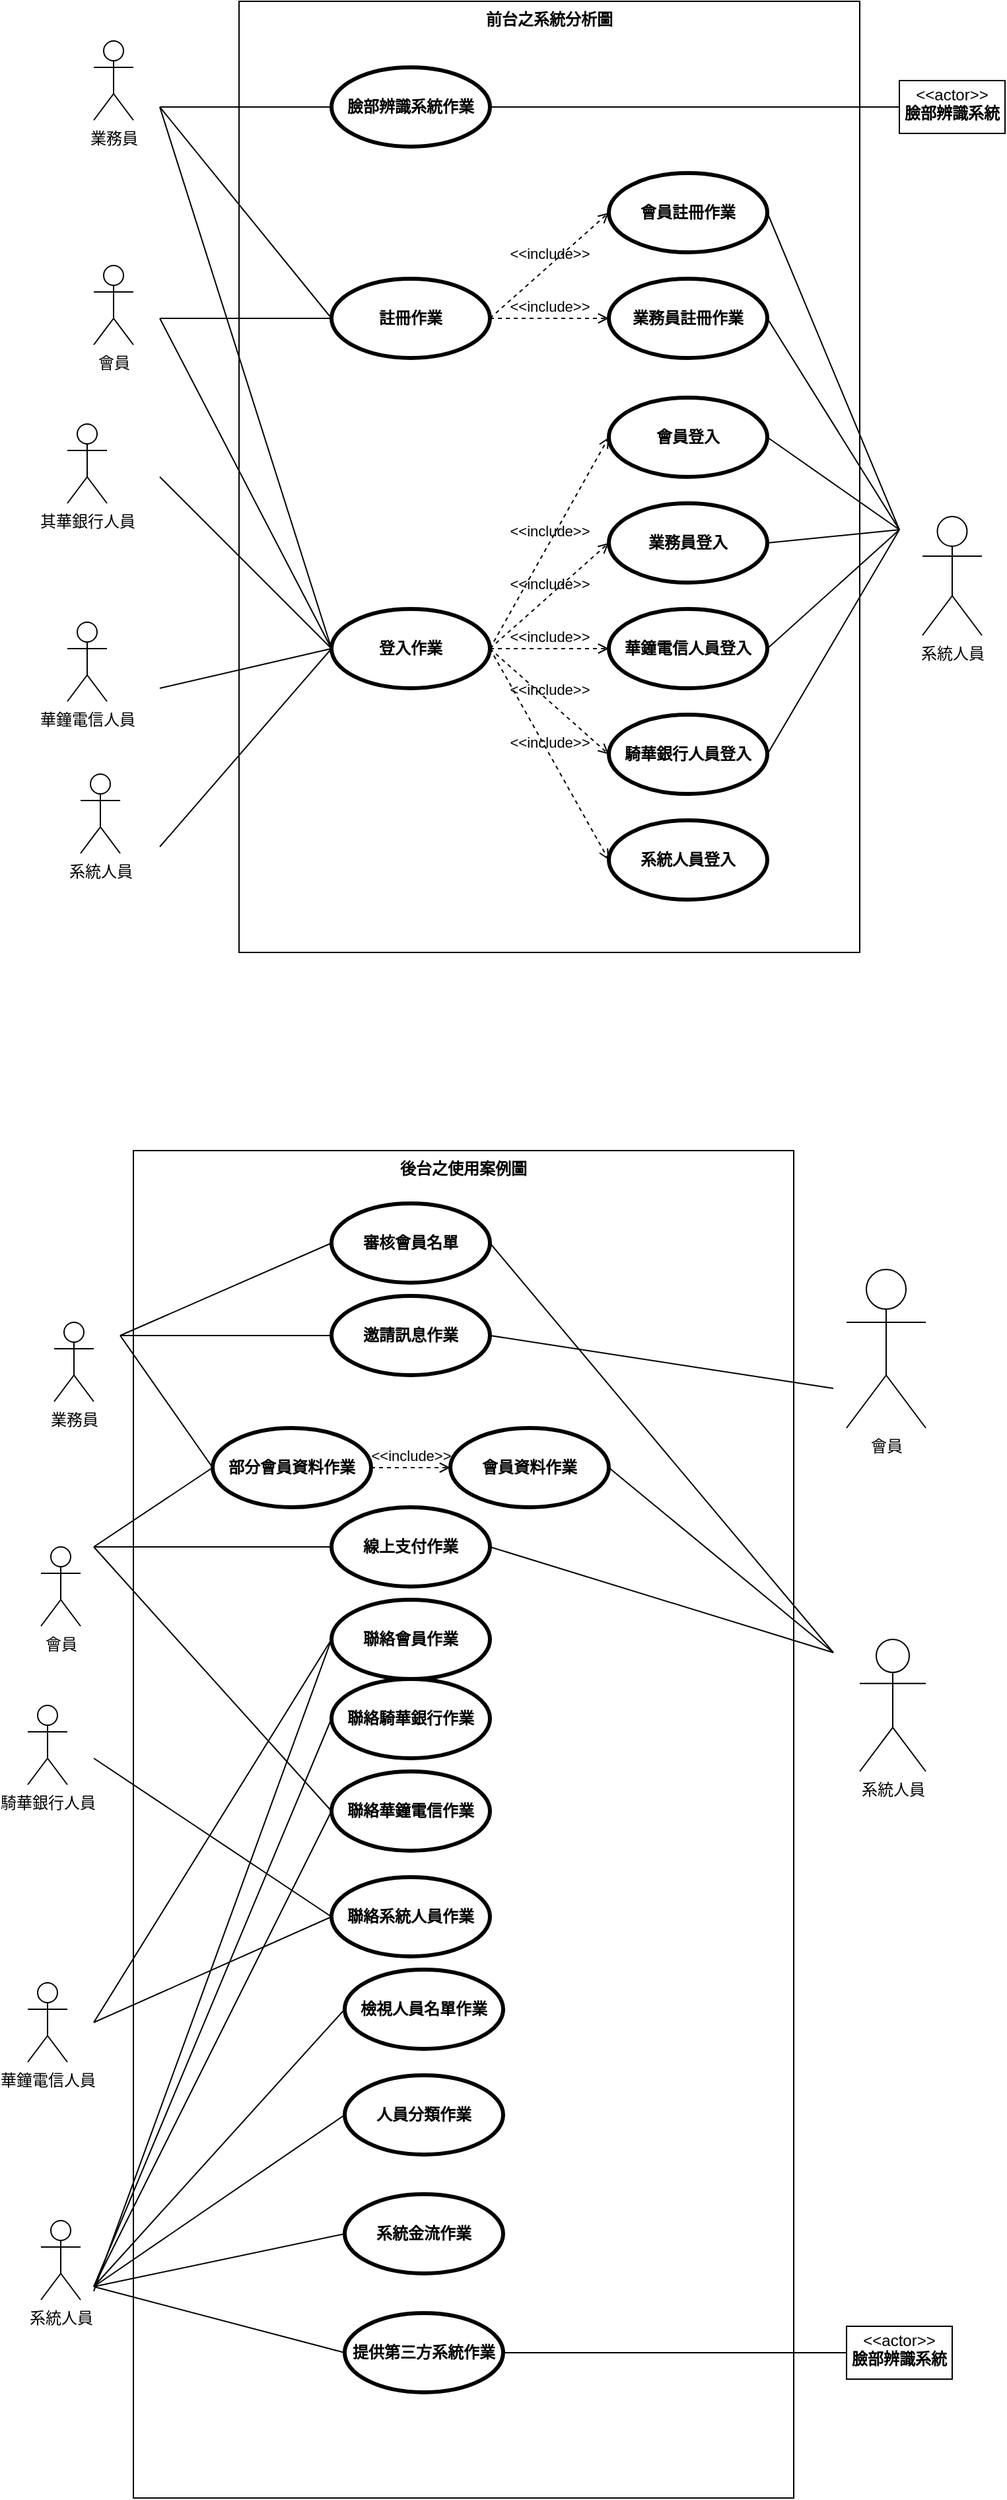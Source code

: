 <mxfile version="17.4.5" type="device" pages="2"><diagram id="V7DGzK6TTjDBdNX_tZ4m" name="(b) 小題"><mxGraphModel dx="2064" dy="663" grid="1" gridSize="10" guides="1" tooltips="1" connect="1" arrows="1" fold="1" page="1" pageScale="1" pageWidth="827" pageHeight="1169" math="0" shadow="0"><root><mxCell id="0"/><mxCell id="1" parent="0"/><mxCell id="oKWN9cTAaH6rFyVli_bK-96" value="後台之使用案例圖" style="shape=rect;html=1;verticalAlign=top;fontStyle=1;whiteSpace=wrap;align=center;" vertex="1" parent="1"><mxGeometry x="100" y="870" width="500" height="1020" as="geometry"/></mxCell><mxCell id="oKWN9cTAaH6rFyVli_bK-46" value="前台之系統分析圖&lt;br&gt;" style="shape=rect;html=1;verticalAlign=top;fontStyle=1;whiteSpace=wrap;align=center;" vertex="1" parent="1"><mxGeometry x="180" width="470" height="720" as="geometry"/></mxCell><mxCell id="oKWN9cTAaH6rFyVli_bK-1" value="華鐘電信人員" style="shape=umlActor;html=1;verticalLabelPosition=bottom;verticalAlign=top;align=center;" vertex="1" parent="1"><mxGeometry x="50" y="470" width="30" height="60" as="geometry"/></mxCell><mxCell id="oKWN9cTAaH6rFyVli_bK-2" value="其華銀行人員" style="shape=umlActor;html=1;verticalLabelPosition=bottom;verticalAlign=top;align=center;" vertex="1" parent="1"><mxGeometry x="50" y="320" width="30" height="60" as="geometry"/></mxCell><mxCell id="oKWN9cTAaH6rFyVli_bK-3" value="業務員" style="shape=umlActor;html=1;verticalLabelPosition=bottom;verticalAlign=top;align=center;" vertex="1" parent="1"><mxGeometry x="70" y="30" width="30" height="60" as="geometry"/></mxCell><mxCell id="oKWN9cTAaH6rFyVli_bK-4" value="系統人員" style="shape=umlActor;html=1;verticalLabelPosition=bottom;verticalAlign=top;align=center;" vertex="1" parent="1"><mxGeometry x="60" y="585" width="30" height="60" as="geometry"/></mxCell><mxCell id="oKWN9cTAaH6rFyVli_bK-5" value="會員" style="shape=umlActor;html=1;verticalLabelPosition=bottom;verticalAlign=top;align=center;" vertex="1" parent="1"><mxGeometry x="70" y="200" width="30" height="60" as="geometry"/></mxCell><mxCell id="oKWN9cTAaH6rFyVli_bK-7" value="註冊作業" style="shape=ellipse;html=1;strokeWidth=3;fontStyle=1;whiteSpace=wrap;align=center;perimeter=ellipsePerimeter;" vertex="1" parent="1"><mxGeometry x="250" y="210" width="120" height="60" as="geometry"/></mxCell><mxCell id="oKWN9cTAaH6rFyVli_bK-8" value="登入作業" style="shape=ellipse;html=1;strokeWidth=3;fontStyle=1;whiteSpace=wrap;align=center;perimeter=ellipsePerimeter;" vertex="1" parent="1"><mxGeometry x="250" y="460" width="120" height="60" as="geometry"/></mxCell><mxCell id="oKWN9cTAaH6rFyVli_bK-10" value="臉部辨識系統作業" style="shape=ellipse;html=1;strokeWidth=3;fontStyle=1;whiteSpace=wrap;align=center;perimeter=ellipsePerimeter;" vertex="1" parent="1"><mxGeometry x="250" y="50" width="120" height="60" as="geometry"/></mxCell><mxCell id="oKWN9cTAaH6rFyVli_bK-11" value="" style="edgeStyle=none;html=1;endArrow=none;verticalAlign=bottom;rounded=0;entryX=0;entryY=0.5;entryDx=0;entryDy=0;" edge="1" parent="1" target="oKWN9cTAaH6rFyVli_bK-7"><mxGeometry width="160" relative="1" as="geometry"><mxPoint x="120" y="80" as="sourcePoint"/><mxPoint x="310" y="380" as="targetPoint"/></mxGeometry></mxCell><mxCell id="oKWN9cTAaH6rFyVli_bK-12" value="" style="edgeStyle=none;html=1;endArrow=none;verticalAlign=bottom;rounded=0;entryX=0;entryY=0.5;entryDx=0;entryDy=0;" edge="1" parent="1" target="oKWN9cTAaH6rFyVli_bK-7"><mxGeometry width="160" relative="1" as="geometry"><mxPoint x="120" y="240" as="sourcePoint"/><mxPoint x="220" y="420" as="targetPoint"/></mxGeometry></mxCell><mxCell id="oKWN9cTAaH6rFyVli_bK-16" value="" style="edgeStyle=none;html=1;endArrow=none;verticalAlign=bottom;rounded=0;entryX=0;entryY=0.5;entryDx=0;entryDy=0;" edge="1" parent="1" target="oKWN9cTAaH6rFyVli_bK-8"><mxGeometry width="160" relative="1" as="geometry"><mxPoint x="120" y="640" as="sourcePoint"/><mxPoint x="220" y="420" as="targetPoint"/></mxGeometry></mxCell><mxCell id="oKWN9cTAaH6rFyVli_bK-17" value="" style="edgeStyle=none;html=1;endArrow=none;verticalAlign=bottom;rounded=0;entryX=0;entryY=0.5;entryDx=0;entryDy=0;" edge="1" parent="1" target="oKWN9cTAaH6rFyVli_bK-8"><mxGeometry width="160" relative="1" as="geometry"><mxPoint x="120" y="520" as="sourcePoint"/><mxPoint x="250" y="480" as="targetPoint"/></mxGeometry></mxCell><mxCell id="oKWN9cTAaH6rFyVli_bK-18" value="" style="edgeStyle=none;html=1;endArrow=none;verticalAlign=bottom;rounded=0;entryX=0;entryY=0.5;entryDx=0;entryDy=0;" edge="1" parent="1" target="oKWN9cTAaH6rFyVli_bK-8"><mxGeometry width="160" relative="1" as="geometry"><mxPoint x="120" y="360" as="sourcePoint"/><mxPoint x="220" y="420" as="targetPoint"/></mxGeometry></mxCell><mxCell id="oKWN9cTAaH6rFyVli_bK-19" value="" style="edgeStyle=none;html=1;endArrow=none;verticalAlign=bottom;rounded=0;entryX=0;entryY=0.5;entryDx=0;entryDy=0;" edge="1" parent="1" target="oKWN9cTAaH6rFyVli_bK-8"><mxGeometry width="160" relative="1" as="geometry"><mxPoint x="120" y="240" as="sourcePoint"/><mxPoint x="220" y="420" as="targetPoint"/></mxGeometry></mxCell><mxCell id="oKWN9cTAaH6rFyVli_bK-20" value="" style="edgeStyle=none;html=1;endArrow=none;verticalAlign=bottom;rounded=0;entryX=0;entryY=0.5;entryDx=0;entryDy=0;" edge="1" parent="1" target="oKWN9cTAaH6rFyVli_bK-8"><mxGeometry width="160" relative="1" as="geometry"><mxPoint x="120" y="80" as="sourcePoint"/><mxPoint x="220" y="420" as="targetPoint"/></mxGeometry></mxCell><mxCell id="oKWN9cTAaH6rFyVli_bK-21" value="" style="edgeStyle=none;html=1;endArrow=none;verticalAlign=bottom;rounded=0;entryX=0;entryY=0.5;entryDx=0;entryDy=0;" edge="1" parent="1" target="oKWN9cTAaH6rFyVli_bK-10"><mxGeometry width="160" relative="1" as="geometry"><mxPoint x="120" y="80" as="sourcePoint"/><mxPoint x="650" y="320" as="targetPoint"/></mxGeometry></mxCell><mxCell id="oKWN9cTAaH6rFyVli_bK-22" value="&lt;p style=&quot;margin: 0px ; margin-top: 4px ; text-align: center&quot;&gt;&amp;lt;&amp;lt;actor&amp;gt;&amp;gt;&lt;br&gt;&lt;b&gt;臉部辨識系統&lt;/b&gt;&lt;/p&gt;" style="shape=rect;html=1;overflow=fill;html=1;whiteSpace=wrap;align=center;" vertex="1" parent="1"><mxGeometry x="680" y="60" width="80" height="40" as="geometry"/></mxCell><mxCell id="oKWN9cTAaH6rFyVli_bK-23" value="" style="edgeStyle=none;html=1;endArrow=none;verticalAlign=bottom;rounded=0;exitX=1;exitY=0.5;exitDx=0;exitDy=0;entryX=0;entryY=0.5;entryDx=0;entryDy=0;" edge="1" parent="1" source="oKWN9cTAaH6rFyVli_bK-10" target="oKWN9cTAaH6rFyVli_bK-22"><mxGeometry width="160" relative="1" as="geometry"><mxPoint x="490" y="320" as="sourcePoint"/><mxPoint x="650" y="320" as="targetPoint"/></mxGeometry></mxCell><mxCell id="oKWN9cTAaH6rFyVli_bK-24" value="會員登入" style="shape=ellipse;html=1;strokeWidth=3;fontStyle=1;whiteSpace=wrap;align=center;perimeter=ellipsePerimeter;" vertex="1" parent="1"><mxGeometry x="460" y="300" width="120" height="60" as="geometry"/></mxCell><mxCell id="oKWN9cTAaH6rFyVli_bK-25" value="業務員註冊作業" style="shape=ellipse;html=1;strokeWidth=3;fontStyle=1;whiteSpace=wrap;align=center;perimeter=ellipsePerimeter;" vertex="1" parent="1"><mxGeometry x="460" y="210" width="120" height="60" as="geometry"/></mxCell><mxCell id="oKWN9cTAaH6rFyVli_bK-26" value="會員註冊作業" style="shape=ellipse;html=1;strokeWidth=3;fontStyle=1;whiteSpace=wrap;align=center;perimeter=ellipsePerimeter;" vertex="1" parent="1"><mxGeometry x="460" y="130" width="120" height="60" as="geometry"/></mxCell><mxCell id="oKWN9cTAaH6rFyVli_bK-28" value="業務員登入" style="shape=ellipse;html=1;strokeWidth=3;fontStyle=1;whiteSpace=wrap;align=center;perimeter=ellipsePerimeter;" vertex="1" parent="1"><mxGeometry x="460" y="380" width="120" height="60" as="geometry"/></mxCell><mxCell id="oKWN9cTAaH6rFyVli_bK-29" value="華鐘電信人員登入" style="shape=ellipse;html=1;strokeWidth=3;fontStyle=1;whiteSpace=wrap;align=center;perimeter=ellipsePerimeter;" vertex="1" parent="1"><mxGeometry x="460" y="460" width="120" height="60" as="geometry"/></mxCell><mxCell id="oKWN9cTAaH6rFyVli_bK-30" value="騎華銀行人員登入" style="shape=ellipse;html=1;strokeWidth=3;fontStyle=1;whiteSpace=wrap;align=center;perimeter=ellipsePerimeter;" vertex="1" parent="1"><mxGeometry x="460" y="540" width="120" height="60" as="geometry"/></mxCell><mxCell id="oKWN9cTAaH6rFyVli_bK-31" value="系統人員登入" style="shape=ellipse;html=1;strokeWidth=3;fontStyle=1;whiteSpace=wrap;align=center;perimeter=ellipsePerimeter;" vertex="1" parent="1"><mxGeometry x="460" y="620" width="120" height="60" as="geometry"/></mxCell><mxCell id="oKWN9cTAaH6rFyVli_bK-32" value="系統人員" style="shape=umlActor;html=1;verticalLabelPosition=bottom;verticalAlign=top;align=center;" vertex="1" parent="1"><mxGeometry x="697.5" y="390" width="45" height="90" as="geometry"/></mxCell><mxCell id="oKWN9cTAaH6rFyVli_bK-33" value="&amp;lt;&amp;lt;include&amp;gt;&amp;gt;" style="edgeStyle=none;html=1;endArrow=open;verticalAlign=bottom;dashed=1;labelBackgroundColor=none;rounded=0;entryX=0;entryY=0.5;entryDx=0;entryDy=0;exitX=1;exitY=0.5;exitDx=0;exitDy=0;" edge="1" parent="1" source="oKWN9cTAaH6rFyVli_bK-7" target="oKWN9cTAaH6rFyVli_bK-26"><mxGeometry width="160" relative="1" as="geometry"><mxPoint x="430" y="360" as="sourcePoint"/><mxPoint x="590" y="360" as="targetPoint"/></mxGeometry></mxCell><mxCell id="oKWN9cTAaH6rFyVli_bK-34" value="&amp;lt;&amp;lt;include&amp;gt;&amp;gt;" style="edgeStyle=none;html=1;endArrow=open;verticalAlign=bottom;dashed=1;labelBackgroundColor=none;rounded=0;entryX=0;entryY=0.5;entryDx=0;entryDy=0;exitX=1;exitY=0.5;exitDx=0;exitDy=0;" edge="1" parent="1" source="oKWN9cTAaH6rFyVli_bK-7" target="oKWN9cTAaH6rFyVli_bK-25"><mxGeometry width="160" relative="1" as="geometry"><mxPoint x="430" y="360" as="sourcePoint"/><mxPoint x="590" y="360" as="targetPoint"/></mxGeometry></mxCell><mxCell id="oKWN9cTAaH6rFyVli_bK-35" value="&amp;lt;&amp;lt;include&amp;gt;&amp;gt;" style="edgeStyle=none;html=1;endArrow=open;verticalAlign=bottom;dashed=1;labelBackgroundColor=none;rounded=0;entryX=0;entryY=0.5;entryDx=0;entryDy=0;exitX=1;exitY=0.5;exitDx=0;exitDy=0;" edge="1" parent="1" source="oKWN9cTAaH6rFyVli_bK-8" target="oKWN9cTAaH6rFyVli_bK-24"><mxGeometry width="160" relative="1" as="geometry"><mxPoint x="370" y="240" as="sourcePoint"/><mxPoint x="590" y="360" as="targetPoint"/></mxGeometry></mxCell><mxCell id="oKWN9cTAaH6rFyVli_bK-36" value="&amp;lt;&amp;lt;include&amp;gt;&amp;gt;" style="edgeStyle=none;html=1;endArrow=open;verticalAlign=bottom;dashed=1;labelBackgroundColor=none;rounded=0;entryX=0;entryY=0.5;entryDx=0;entryDy=0;" edge="1" parent="1" target="oKWN9cTAaH6rFyVli_bK-28"><mxGeometry width="160" relative="1" as="geometry"><mxPoint x="370" y="490" as="sourcePoint"/><mxPoint x="590" y="360" as="targetPoint"/></mxGeometry></mxCell><mxCell id="oKWN9cTAaH6rFyVli_bK-37" value="&amp;lt;&amp;lt;include&amp;gt;&amp;gt;" style="edgeStyle=none;html=1;endArrow=open;verticalAlign=bottom;dashed=1;labelBackgroundColor=none;rounded=0;entryX=0;entryY=0.5;entryDx=0;entryDy=0;exitX=1;exitY=0.5;exitDx=0;exitDy=0;" edge="1" parent="1" source="oKWN9cTAaH6rFyVli_bK-8" target="oKWN9cTAaH6rFyVli_bK-29"><mxGeometry width="160" relative="1" as="geometry"><mxPoint x="430" y="360" as="sourcePoint"/><mxPoint x="590" y="360" as="targetPoint"/></mxGeometry></mxCell><mxCell id="oKWN9cTAaH6rFyVli_bK-38" value="&amp;lt;&amp;lt;include&amp;gt;&amp;gt;" style="edgeStyle=none;html=1;endArrow=open;verticalAlign=bottom;dashed=1;labelBackgroundColor=none;rounded=0;entryX=0;entryY=0.5;entryDx=0;entryDy=0;exitX=1;exitY=0.5;exitDx=0;exitDy=0;" edge="1" parent="1" source="oKWN9cTAaH6rFyVli_bK-8" target="oKWN9cTAaH6rFyVli_bK-30"><mxGeometry width="160" relative="1" as="geometry"><mxPoint x="430" y="360" as="sourcePoint"/><mxPoint x="590" y="360" as="targetPoint"/></mxGeometry></mxCell><mxCell id="oKWN9cTAaH6rFyVli_bK-39" value="&amp;lt;&amp;lt;include&amp;gt;&amp;gt;" style="edgeStyle=none;html=1;endArrow=open;verticalAlign=bottom;dashed=1;labelBackgroundColor=none;rounded=0;entryX=0;entryY=0.5;entryDx=0;entryDy=0;exitX=1;exitY=0.5;exitDx=0;exitDy=0;" edge="1" parent="1" source="oKWN9cTAaH6rFyVli_bK-8" target="oKWN9cTAaH6rFyVli_bK-31"><mxGeometry width="160" relative="1" as="geometry"><mxPoint x="430" y="360" as="sourcePoint"/><mxPoint x="590" y="360" as="targetPoint"/></mxGeometry></mxCell><mxCell id="oKWN9cTAaH6rFyVli_bK-40" value="" style="edgeStyle=none;html=1;endArrow=none;verticalAlign=bottom;rounded=0;exitX=1;exitY=0.5;exitDx=0;exitDy=0;" edge="1" parent="1" source="oKWN9cTAaH6rFyVli_bK-24"><mxGeometry width="160" relative="1" as="geometry"><mxPoint x="430" y="360" as="sourcePoint"/><mxPoint x="680" y="400" as="targetPoint"/></mxGeometry></mxCell><mxCell id="oKWN9cTAaH6rFyVli_bK-41" value="" style="edgeStyle=none;html=1;endArrow=none;verticalAlign=bottom;rounded=0;exitX=1;exitY=0.5;exitDx=0;exitDy=0;" edge="1" parent="1" source="oKWN9cTAaH6rFyVli_bK-28"><mxGeometry width="160" relative="1" as="geometry"><mxPoint x="430" y="360" as="sourcePoint"/><mxPoint x="680" y="400" as="targetPoint"/></mxGeometry></mxCell><mxCell id="oKWN9cTAaH6rFyVli_bK-42" value="" style="edgeStyle=none;html=1;endArrow=none;verticalAlign=bottom;rounded=0;exitX=1;exitY=0.5;exitDx=0;exitDy=0;" edge="1" parent="1" source="oKWN9cTAaH6rFyVli_bK-29"><mxGeometry width="160" relative="1" as="geometry"><mxPoint x="430" y="360" as="sourcePoint"/><mxPoint x="680" y="400" as="targetPoint"/></mxGeometry></mxCell><mxCell id="oKWN9cTAaH6rFyVli_bK-43" value="" style="edgeStyle=none;html=1;endArrow=none;verticalAlign=bottom;rounded=0;exitX=1;exitY=0.5;exitDx=0;exitDy=0;" edge="1" parent="1" source="oKWN9cTAaH6rFyVli_bK-30"><mxGeometry width="160" relative="1" as="geometry"><mxPoint x="430" y="360" as="sourcePoint"/><mxPoint x="680" y="400" as="targetPoint"/></mxGeometry></mxCell><mxCell id="oKWN9cTAaH6rFyVli_bK-44" value="" style="edgeStyle=none;html=1;endArrow=none;verticalAlign=bottom;rounded=0;exitX=1;exitY=0.5;exitDx=0;exitDy=0;" edge="1" parent="1" source="oKWN9cTAaH6rFyVli_bK-25"><mxGeometry width="160" relative="1" as="geometry"><mxPoint x="430" y="360" as="sourcePoint"/><mxPoint x="680" y="400" as="targetPoint"/></mxGeometry></mxCell><mxCell id="oKWN9cTAaH6rFyVli_bK-45" value="" style="edgeStyle=none;html=1;endArrow=none;verticalAlign=bottom;rounded=0;exitX=1;exitY=0.5;exitDx=0;exitDy=0;" edge="1" parent="1" source="oKWN9cTAaH6rFyVli_bK-26"><mxGeometry width="160" relative="1" as="geometry"><mxPoint x="430" y="360" as="sourcePoint"/><mxPoint x="680" y="400" as="targetPoint"/></mxGeometry></mxCell><mxCell id="oKWN9cTAaH6rFyVli_bK-47" value="華鐘電信人員" style="shape=umlActor;html=1;verticalLabelPosition=bottom;verticalAlign=top;align=center;" vertex="1" parent="1"><mxGeometry x="20" y="1500" width="30" height="60" as="geometry"/></mxCell><mxCell id="oKWN9cTAaH6rFyVli_bK-48" value="騎華銀行人員" style="shape=umlActor;html=1;verticalLabelPosition=bottom;verticalAlign=top;align=center;" vertex="1" parent="1"><mxGeometry x="20" y="1290" width="30" height="60" as="geometry"/></mxCell><mxCell id="oKWN9cTAaH6rFyVli_bK-49" value="業務員" style="shape=umlActor;html=1;verticalLabelPosition=bottom;verticalAlign=top;align=center;" vertex="1" parent="1"><mxGeometry x="40" y="1000" width="30" height="60" as="geometry"/></mxCell><mxCell id="oKWN9cTAaH6rFyVli_bK-50" value="系統人員" style="shape=umlActor;html=1;verticalLabelPosition=bottom;verticalAlign=top;align=center;" vertex="1" parent="1"><mxGeometry x="30" y="1680" width="30" height="60" as="geometry"/></mxCell><mxCell id="oKWN9cTAaH6rFyVli_bK-51" value="會員" style="shape=umlActor;html=1;verticalLabelPosition=bottom;verticalAlign=top;align=center;" vertex="1" parent="1"><mxGeometry x="30" y="1170" width="30" height="60" as="geometry"/></mxCell><mxCell id="oKWN9cTAaH6rFyVli_bK-52" value="部分會員資料作業" style="shape=ellipse;html=1;strokeWidth=3;fontStyle=1;whiteSpace=wrap;align=center;perimeter=ellipsePerimeter;" vertex="1" parent="1"><mxGeometry x="160" y="1080" width="120" height="60" as="geometry"/></mxCell><mxCell id="oKWN9cTAaH6rFyVli_bK-53" value="會員資料作業" style="shape=ellipse;html=1;strokeWidth=3;fontStyle=1;whiteSpace=wrap;align=center;perimeter=ellipsePerimeter;" vertex="1" parent="1"><mxGeometry x="340" y="1080" width="120" height="60" as="geometry"/></mxCell><mxCell id="oKWN9cTAaH6rFyVli_bK-55" value="邀請訊息作業" style="shape=ellipse;html=1;strokeWidth=3;fontStyle=1;whiteSpace=wrap;align=center;perimeter=ellipsePerimeter;" vertex="1" parent="1"><mxGeometry x="250" y="980" width="120" height="60" as="geometry"/></mxCell><mxCell id="oKWN9cTAaH6rFyVli_bK-56" value="線上支付作業" style="shape=ellipse;html=1;strokeWidth=3;fontStyle=1;whiteSpace=wrap;align=center;perimeter=ellipsePerimeter;" vertex="1" parent="1"><mxGeometry x="250" y="1140" width="120" height="60" as="geometry"/></mxCell><mxCell id="oKWN9cTAaH6rFyVli_bK-57" value="檢視人員名單作業" style="shape=ellipse;html=1;strokeWidth=3;fontStyle=1;whiteSpace=wrap;align=center;perimeter=ellipsePerimeter;" vertex="1" parent="1"><mxGeometry x="260" y="1490" width="120" height="60" as="geometry"/></mxCell><mxCell id="oKWN9cTAaH6rFyVli_bK-58" value="系統金流作業" style="shape=ellipse;html=1;strokeWidth=3;fontStyle=1;whiteSpace=wrap;align=center;perimeter=ellipsePerimeter;" vertex="1" parent="1"><mxGeometry x="260" y="1660" width="120" height="60" as="geometry"/></mxCell><mxCell id="oKWN9cTAaH6rFyVli_bK-59" value="提供第三方系統作業" style="shape=ellipse;html=1;strokeWidth=3;fontStyle=1;whiteSpace=wrap;align=center;perimeter=ellipsePerimeter;" vertex="1" parent="1"><mxGeometry x="260" y="1750" width="120" height="60" as="geometry"/></mxCell><mxCell id="oKWN9cTAaH6rFyVli_bK-60" value="人員分類作業" style="shape=ellipse;html=1;strokeWidth=3;fontStyle=1;whiteSpace=wrap;align=center;perimeter=ellipsePerimeter;" vertex="1" parent="1"><mxGeometry x="260" y="1570" width="120" height="60" as="geometry"/></mxCell><mxCell id="oKWN9cTAaH6rFyVli_bK-62" value="系統人員" style="shape=umlActor;html=1;verticalLabelPosition=bottom;verticalAlign=top;align=center;" vertex="1" parent="1"><mxGeometry x="650" y="1240" width="50" height="100" as="geometry"/></mxCell><mxCell id="oKWN9cTAaH6rFyVli_bK-63" value="&lt;p style=&quot;margin: 0px ; margin-top: 4px ; text-align: center&quot;&gt;&amp;lt;&amp;lt;actor&amp;gt;&amp;gt;&lt;br&gt;&lt;b&gt;臉部辨識系統&lt;/b&gt;&lt;/p&gt;" style="shape=rect;html=1;overflow=fill;html=1;whiteSpace=wrap;align=center;" vertex="1" parent="1"><mxGeometry x="640" y="1760" width="80" height="40" as="geometry"/></mxCell><mxCell id="oKWN9cTAaH6rFyVli_bK-65" value="聯絡會員作業" style="shape=ellipse;html=1;strokeWidth=3;fontStyle=1;whiteSpace=wrap;align=center;perimeter=ellipsePerimeter;" vertex="1" parent="1"><mxGeometry x="250" y="1210" width="120" height="60" as="geometry"/></mxCell><mxCell id="oKWN9cTAaH6rFyVli_bK-66" value="聯絡騎華銀行作業" style="shape=ellipse;html=1;strokeWidth=3;fontStyle=1;whiteSpace=wrap;align=center;perimeter=ellipsePerimeter;" vertex="1" parent="1"><mxGeometry x="250" y="1270" width="120" height="60" as="geometry"/></mxCell><mxCell id="oKWN9cTAaH6rFyVli_bK-67" value="聯絡華鐘電信作業" style="shape=ellipse;html=1;strokeWidth=3;fontStyle=1;whiteSpace=wrap;align=center;perimeter=ellipsePerimeter;" vertex="1" parent="1"><mxGeometry x="250" y="1340" width="120" height="60" as="geometry"/></mxCell><mxCell id="oKWN9cTAaH6rFyVli_bK-68" value="聯絡系統人員作業" style="shape=ellipse;html=1;strokeWidth=3;fontStyle=1;whiteSpace=wrap;align=center;perimeter=ellipsePerimeter;" vertex="1" parent="1"><mxGeometry x="250" y="1420" width="120" height="60" as="geometry"/></mxCell><mxCell id="oKWN9cTAaH6rFyVli_bK-69" value="" style="edgeStyle=none;html=1;endArrow=none;verticalAlign=bottom;rounded=0;entryX=0;entryY=0.5;entryDx=0;entryDy=0;exitX=1;exitY=0.5;exitDx=0;exitDy=0;" edge="1" parent="1" source="oKWN9cTAaH6rFyVli_bK-59" target="oKWN9cTAaH6rFyVli_bK-63"><mxGeometry width="160" relative="1" as="geometry"><mxPoint x="510" y="1640" as="sourcePoint"/><mxPoint x="670" y="1640" as="targetPoint"/></mxGeometry></mxCell><mxCell id="oKWN9cTAaH6rFyVli_bK-70" value="" style="edgeStyle=none;html=1;endArrow=none;verticalAlign=bottom;rounded=0;exitX=0;exitY=0.5;exitDx=0;exitDy=0;" edge="1" parent="1" source="oKWN9cTAaH6rFyVli_bK-58"><mxGeometry width="160" relative="1" as="geometry"><mxPoint x="510" y="1640" as="sourcePoint"/><mxPoint x="70" y="1730" as="targetPoint"/></mxGeometry></mxCell><mxCell id="oKWN9cTAaH6rFyVli_bK-71" value="" style="edgeStyle=none;html=1;endArrow=none;verticalAlign=bottom;rounded=0;entryX=0;entryY=0.5;entryDx=0;entryDy=0;" edge="1" parent="1" target="oKWN9cTAaH6rFyVli_bK-60"><mxGeometry width="160" relative="1" as="geometry"><mxPoint x="70" y="1730" as="sourcePoint"/><mxPoint x="670" y="1640" as="targetPoint"/></mxGeometry></mxCell><mxCell id="oKWN9cTAaH6rFyVli_bK-72" value="" style="edgeStyle=none;html=1;endArrow=none;verticalAlign=bottom;rounded=0;entryX=0;entryY=0.5;entryDx=0;entryDy=0;" edge="1" parent="1" target="oKWN9cTAaH6rFyVli_bK-59"><mxGeometry width="160" relative="1" as="geometry"><mxPoint x="70" y="1730" as="sourcePoint"/><mxPoint x="670" y="1640" as="targetPoint"/></mxGeometry></mxCell><mxCell id="oKWN9cTAaH6rFyVli_bK-77" value="&amp;lt;&amp;lt;include&amp;gt;&amp;gt;" style="edgeStyle=none;html=1;endArrow=open;verticalAlign=bottom;dashed=1;labelBackgroundColor=none;rounded=0;exitX=1;exitY=0.5;exitDx=0;exitDy=0;entryX=0;entryY=0.5;entryDx=0;entryDy=0;" edge="1" parent="1" source="oKWN9cTAaH6rFyVli_bK-52" target="oKWN9cTAaH6rFyVli_bK-53"><mxGeometry width="160" relative="1" as="geometry"><mxPoint x="510" y="1200" as="sourcePoint"/><mxPoint x="670" y="1200" as="targetPoint"/></mxGeometry></mxCell><mxCell id="oKWN9cTAaH6rFyVli_bK-78" value="" style="edgeStyle=none;html=1;endArrow=none;verticalAlign=bottom;rounded=0;entryX=0;entryY=0.5;entryDx=0;entryDy=0;" edge="1" parent="1" target="oKWN9cTAaH6rFyVli_bK-52"><mxGeometry width="160" relative="1" as="geometry"><mxPoint x="90" y="1010" as="sourcePoint"/><mxPoint x="670" y="1200" as="targetPoint"/></mxGeometry></mxCell><mxCell id="oKWN9cTAaH6rFyVli_bK-79" value="" style="edgeStyle=none;html=1;endArrow=none;verticalAlign=bottom;rounded=0;exitX=0;exitY=0.5;exitDx=0;exitDy=0;" edge="1" parent="1" source="oKWN9cTAaH6rFyVli_bK-52"><mxGeometry width="160" relative="1" as="geometry"><mxPoint x="510" y="1200" as="sourcePoint"/><mxPoint x="70" y="1170" as="targetPoint"/></mxGeometry></mxCell><mxCell id="oKWN9cTAaH6rFyVli_bK-80" value="" style="edgeStyle=none;html=1;endArrow=none;verticalAlign=bottom;rounded=0;entryX=0;entryY=0.5;entryDx=0;entryDy=0;" edge="1" parent="1" target="oKWN9cTAaH6rFyVli_bK-55"><mxGeometry width="160" relative="1" as="geometry"><mxPoint x="90" y="1010" as="sourcePoint"/><mxPoint x="670" y="1200" as="targetPoint"/></mxGeometry></mxCell><mxCell id="oKWN9cTAaH6rFyVli_bK-81" value="會員" style="shape=umlActor;html=1;verticalLabelPosition=bottom;verticalAlign=top;align=center;" vertex="1" parent="1"><mxGeometry x="640" y="960" width="60" height="120" as="geometry"/></mxCell><mxCell id="oKWN9cTAaH6rFyVli_bK-82" value="" style="edgeStyle=none;html=1;endArrow=none;verticalAlign=bottom;rounded=0;exitX=1;exitY=0.5;exitDx=0;exitDy=0;" edge="1" parent="1" source="oKWN9cTAaH6rFyVli_bK-55"><mxGeometry width="160" relative="1" as="geometry"><mxPoint x="510" y="1200" as="sourcePoint"/><mxPoint x="630" y="1050" as="targetPoint"/></mxGeometry></mxCell><mxCell id="oKWN9cTAaH6rFyVli_bK-83" value="" style="edgeStyle=none;html=1;endArrow=none;verticalAlign=bottom;rounded=0;exitX=1;exitY=0.5;exitDx=0;exitDy=0;" edge="1" parent="1" source="oKWN9cTAaH6rFyVli_bK-53"><mxGeometry width="160" relative="1" as="geometry"><mxPoint x="510" y="1200" as="sourcePoint"/><mxPoint x="630" y="1250" as="targetPoint"/></mxGeometry></mxCell><mxCell id="oKWN9cTAaH6rFyVli_bK-84" value="" style="edgeStyle=none;html=1;endArrow=none;verticalAlign=bottom;rounded=0;entryX=0;entryY=0.5;entryDx=0;entryDy=0;" edge="1" parent="1" target="oKWN9cTAaH6rFyVli_bK-56"><mxGeometry width="160" relative="1" as="geometry"><mxPoint x="70" y="1170" as="sourcePoint"/><mxPoint x="670" y="1290" as="targetPoint"/></mxGeometry></mxCell><mxCell id="oKWN9cTAaH6rFyVli_bK-85" value="" style="edgeStyle=none;html=1;endArrow=none;verticalAlign=bottom;rounded=0;exitX=1;exitY=0.5;exitDx=0;exitDy=0;" edge="1" parent="1" source="oKWN9cTAaH6rFyVli_bK-56"><mxGeometry width="160" relative="1" as="geometry"><mxPoint x="510" y="1290" as="sourcePoint"/><mxPoint x="630" y="1250" as="targetPoint"/></mxGeometry></mxCell><mxCell id="oKWN9cTAaH6rFyVli_bK-86" value="" style="edgeStyle=none;html=1;endArrow=none;verticalAlign=bottom;rounded=0;entryX=0;entryY=0.5;entryDx=0;entryDy=0;" edge="1" parent="1" target="oKWN9cTAaH6rFyVli_bK-67"><mxGeometry width="160" relative="1" as="geometry"><mxPoint x="70" y="1170" as="sourcePoint"/><mxPoint x="180" y="1329" as="targetPoint"/></mxGeometry></mxCell><mxCell id="oKWN9cTAaH6rFyVli_bK-87" value="" style="edgeStyle=none;html=1;endArrow=none;verticalAlign=bottom;rounded=0;entryX=0;entryY=0.5;entryDx=0;entryDy=0;" edge="1" parent="1" target="oKWN9cTAaH6rFyVli_bK-68"><mxGeometry width="160" relative="1" as="geometry"><mxPoint x="70" y="1330" as="sourcePoint"/><mxPoint x="180" y="1329" as="targetPoint"/></mxGeometry></mxCell><mxCell id="oKWN9cTAaH6rFyVli_bK-88" value="" style="edgeStyle=none;html=1;endArrow=none;verticalAlign=bottom;rounded=0;entryX=0;entryY=0.5;entryDx=0;entryDy=0;" edge="1" parent="1" target="oKWN9cTAaH6rFyVli_bK-65"><mxGeometry width="160" relative="1" as="geometry"><mxPoint x="70" y="1530" as="sourcePoint"/><mxPoint x="180" y="1329" as="targetPoint"/></mxGeometry></mxCell><mxCell id="oKWN9cTAaH6rFyVli_bK-89" value="" style="edgeStyle=none;html=1;endArrow=none;verticalAlign=bottom;rounded=0;exitX=0;exitY=0.5;exitDx=0;exitDy=0;" edge="1" parent="1" source="oKWN9cTAaH6rFyVli_bK-67"><mxGeometry width="160" relative="1" as="geometry"><mxPoint x="180" y="1329" as="sourcePoint"/><mxPoint x="70" y="1730" as="targetPoint"/></mxGeometry></mxCell><mxCell id="oKWN9cTAaH6rFyVli_bK-92" value="" style="edgeStyle=none;html=1;endArrow=none;verticalAlign=bottom;rounded=0;exitX=0;exitY=0.5;exitDx=0;exitDy=0;" edge="1" parent="1" source="oKWN9cTAaH6rFyVli_bK-57"><mxGeometry width="160" relative="1" as="geometry"><mxPoint x="510" y="1460" as="sourcePoint"/><mxPoint x="70" y="1730" as="targetPoint"/></mxGeometry></mxCell><mxCell id="oKWN9cTAaH6rFyVli_bK-93" value="審核會員名單" style="shape=ellipse;html=1;strokeWidth=3;fontStyle=1;whiteSpace=wrap;align=center;perimeter=ellipsePerimeter;" vertex="1" parent="1"><mxGeometry x="250" y="910" width="120" height="60" as="geometry"/></mxCell><mxCell id="oKWN9cTAaH6rFyVli_bK-94" value="" style="edgeStyle=none;html=1;endArrow=none;verticalAlign=bottom;rounded=0;exitX=0;exitY=0.5;exitDx=0;exitDy=0;" edge="1" parent="1" source="oKWN9cTAaH6rFyVli_bK-93"><mxGeometry width="160" relative="1" as="geometry"><mxPoint x="360" y="1110" as="sourcePoint"/><mxPoint x="90" y="1010" as="targetPoint"/></mxGeometry></mxCell><mxCell id="oKWN9cTAaH6rFyVli_bK-95" value="" style="edgeStyle=none;html=1;endArrow=none;verticalAlign=bottom;rounded=0;exitX=1;exitY=0.5;exitDx=0;exitDy=0;" edge="1" parent="1" source="oKWN9cTAaH6rFyVli_bK-93"><mxGeometry width="160" relative="1" as="geometry"><mxPoint x="360" y="1110" as="sourcePoint"/><mxPoint x="630" y="1250" as="targetPoint"/></mxGeometry></mxCell><mxCell id="gfOZH4pw6SxcSlOs5lXU-2" value="" style="edgeStyle=none;html=1;endArrow=none;verticalAlign=bottom;rounded=0;" edge="1" parent="1"><mxGeometry width="160" relative="1" as="geometry"><mxPoint x="250" y="1240" as="sourcePoint"/><mxPoint x="70" y="1733.478" as="targetPoint"/></mxGeometry></mxCell><mxCell id="gfOZH4pw6SxcSlOs5lXU-3" value="" style="edgeStyle=none;html=1;endArrow=none;verticalAlign=bottom;rounded=0;entryX=0;entryY=0.5;entryDx=0;entryDy=0;" edge="1" parent="1" target="oKWN9cTAaH6rFyVli_bK-66"><mxGeometry width="160" relative="1" as="geometry"><mxPoint x="70" y="1730" as="sourcePoint"/><mxPoint x="290" y="1470" as="targetPoint"/></mxGeometry></mxCell><mxCell id="gfOZH4pw6SxcSlOs5lXU-4" value="" style="edgeStyle=none;html=1;endArrow=none;verticalAlign=bottom;rounded=0;entryX=0;entryY=0.5;entryDx=0;entryDy=0;" edge="1" parent="1" target="oKWN9cTAaH6rFyVli_bK-68"><mxGeometry width="160" relative="1" as="geometry"><mxPoint x="70" y="1530" as="sourcePoint"/><mxPoint x="290" y="1470" as="targetPoint"/></mxGeometry></mxCell></root></mxGraphModel></diagram><diagram id="BZPio_Jj3uGKRLuExNS9" name="(d) 小題"><mxGraphModel dx="460" dy="752" grid="1" gridSize="10" guides="1" tooltips="1" connect="1" arrows="1" fold="1" page="1" pageScale="1" pageWidth="827" pageHeight="1169" math="0" shadow="0"><root><mxCell id="Udvxj7O8KsXDByOM07qp-0"/><mxCell id="Udvxj7O8KsXDByOM07qp-1" parent="Udvxj7O8KsXDByOM07qp-0"/><mxCell id="6meZfFAfehlmRBqr5cNi-0" value="華鐘電信" style="html=1;" vertex="1" parent="Udvxj7O8KsXDByOM07qp-1"><mxGeometry x="230" y="460" width="110" height="50" as="geometry"/></mxCell><mxCell id="6meZfFAfehlmRBqr5cNi-1" value="會員" style="swimlane;fontStyle=1;align=center;verticalAlign=top;childLayout=stackLayout;horizontal=1;startSize=26;horizontalStack=0;resizeParent=1;resizeParentMax=0;resizeLast=0;collapsible=1;marginBottom=0;" vertex="1" parent="Udvxj7O8KsXDByOM07qp-1"><mxGeometry x="330" y="220" width="160" height="86" as="geometry"/></mxCell><mxCell id="6meZfFAfehlmRBqr5cNi-2" value="+ field: type" style="text;strokeColor=none;fillColor=none;align=left;verticalAlign=top;spacingLeft=4;spacingRight=4;overflow=hidden;rotatable=0;points=[[0,0.5],[1,0.5]];portConstraint=eastwest;" vertex="1" parent="6meZfFAfehlmRBqr5cNi-1"><mxGeometry y="26" width="160" height="26" as="geometry"/></mxCell><mxCell id="6meZfFAfehlmRBqr5cNi-3" value="" style="line;strokeWidth=1;fillColor=none;align=left;verticalAlign=middle;spacingTop=-1;spacingLeft=3;spacingRight=3;rotatable=0;labelPosition=right;points=[];portConstraint=eastwest;" vertex="1" parent="6meZfFAfehlmRBqr5cNi-1"><mxGeometry y="52" width="160" height="8" as="geometry"/></mxCell><mxCell id="6meZfFAfehlmRBqr5cNi-4" value="+ method(type): type" style="text;strokeColor=none;fillColor=none;align=left;verticalAlign=top;spacingLeft=4;spacingRight=4;overflow=hidden;rotatable=0;points=[[0,0.5],[1,0.5]];portConstraint=eastwest;" vertex="1" parent="6meZfFAfehlmRBqr5cNi-1"><mxGeometry y="60" width="160" height="26" as="geometry"/></mxCell><mxCell id="6meZfFAfehlmRBqr5cNi-5" value="業務員" style="swimlane;fontStyle=1;align=center;verticalAlign=top;childLayout=stackLayout;horizontal=1;startSize=26;horizontalStack=0;resizeParent=1;resizeParentMax=0;resizeLast=0;collapsible=1;marginBottom=0;" vertex="1" parent="Udvxj7O8KsXDByOM07qp-1"><mxGeometry x="110" y="220" width="160" height="86" as="geometry"/></mxCell><mxCell id="6meZfFAfehlmRBqr5cNi-6" value="+ field: type" style="text;strokeColor=none;fillColor=none;align=left;verticalAlign=top;spacingLeft=4;spacingRight=4;overflow=hidden;rotatable=0;points=[[0,0.5],[1,0.5]];portConstraint=eastwest;" vertex="1" parent="6meZfFAfehlmRBqr5cNi-5"><mxGeometry y="26" width="160" height="26" as="geometry"/></mxCell><mxCell id="6meZfFAfehlmRBqr5cNi-7" value="" style="line;strokeWidth=1;fillColor=none;align=left;verticalAlign=middle;spacingTop=-1;spacingLeft=3;spacingRight=3;rotatable=0;labelPosition=right;points=[];portConstraint=eastwest;" vertex="1" parent="6meZfFAfehlmRBqr5cNi-5"><mxGeometry y="52" width="160" height="8" as="geometry"/></mxCell><mxCell id="6meZfFAfehlmRBqr5cNi-8" value="+ method(type): type" style="text;strokeColor=none;fillColor=none;align=left;verticalAlign=top;spacingLeft=4;spacingRight=4;overflow=hidden;rotatable=0;points=[[0,0.5],[1,0.5]];portConstraint=eastwest;" vertex="1" parent="6meZfFAfehlmRBqr5cNi-5"><mxGeometry y="60" width="160" height="26" as="geometry"/></mxCell><mxCell id="6meZfFAfehlmRBqr5cNi-9" value="臉部辨識系統" style="html=1;" vertex="1" parent="Udvxj7O8KsXDByOM07qp-1"><mxGeometry x="260" y="640" width="110" height="50" as="geometry"/></mxCell><mxCell id="6meZfFAfehlmRBqr5cNi-10" value="臉部辨識會員系統" style="html=1;" vertex="1" parent="Udvxj7O8KsXDByOM07qp-1"><mxGeometry x="240" y="120" width="110" height="50" as="geometry"/></mxCell><mxCell id="6meZfFAfehlmRBqr5cNi-11" value="騎華銀行" style="html=1;" vertex="1" parent="Udvxj7O8KsXDByOM07qp-1"><mxGeometry x="120" y="550" width="110" height="50" as="geometry"/></mxCell><mxCell id="6meZfFAfehlmRBqr5cNi-12" value="城集行銷公司" style="html=1;" vertex="1" parent="Udvxj7O8KsXDByOM07qp-1"><mxGeometry x="140" y="380" width="110" height="50" as="geometry"/></mxCell><mxCell id="6meZfFAfehlmRBqr5cNi-13" value="LINE群組" style="html=1;" vertex="1" parent="Udvxj7O8KsXDByOM07qp-1"><mxGeometry x="260" y="540" width="110" height="50" as="geometry"/></mxCell><mxCell id="6meZfFAfehlmRBqr5cNi-14" value="照片" style="html=1;" vertex="1" parent="Udvxj7O8KsXDByOM07qp-1"><mxGeometry x="370" y="440" width="110" height="50" as="geometry"/></mxCell></root></mxGraphModel></diagram></mxfile>